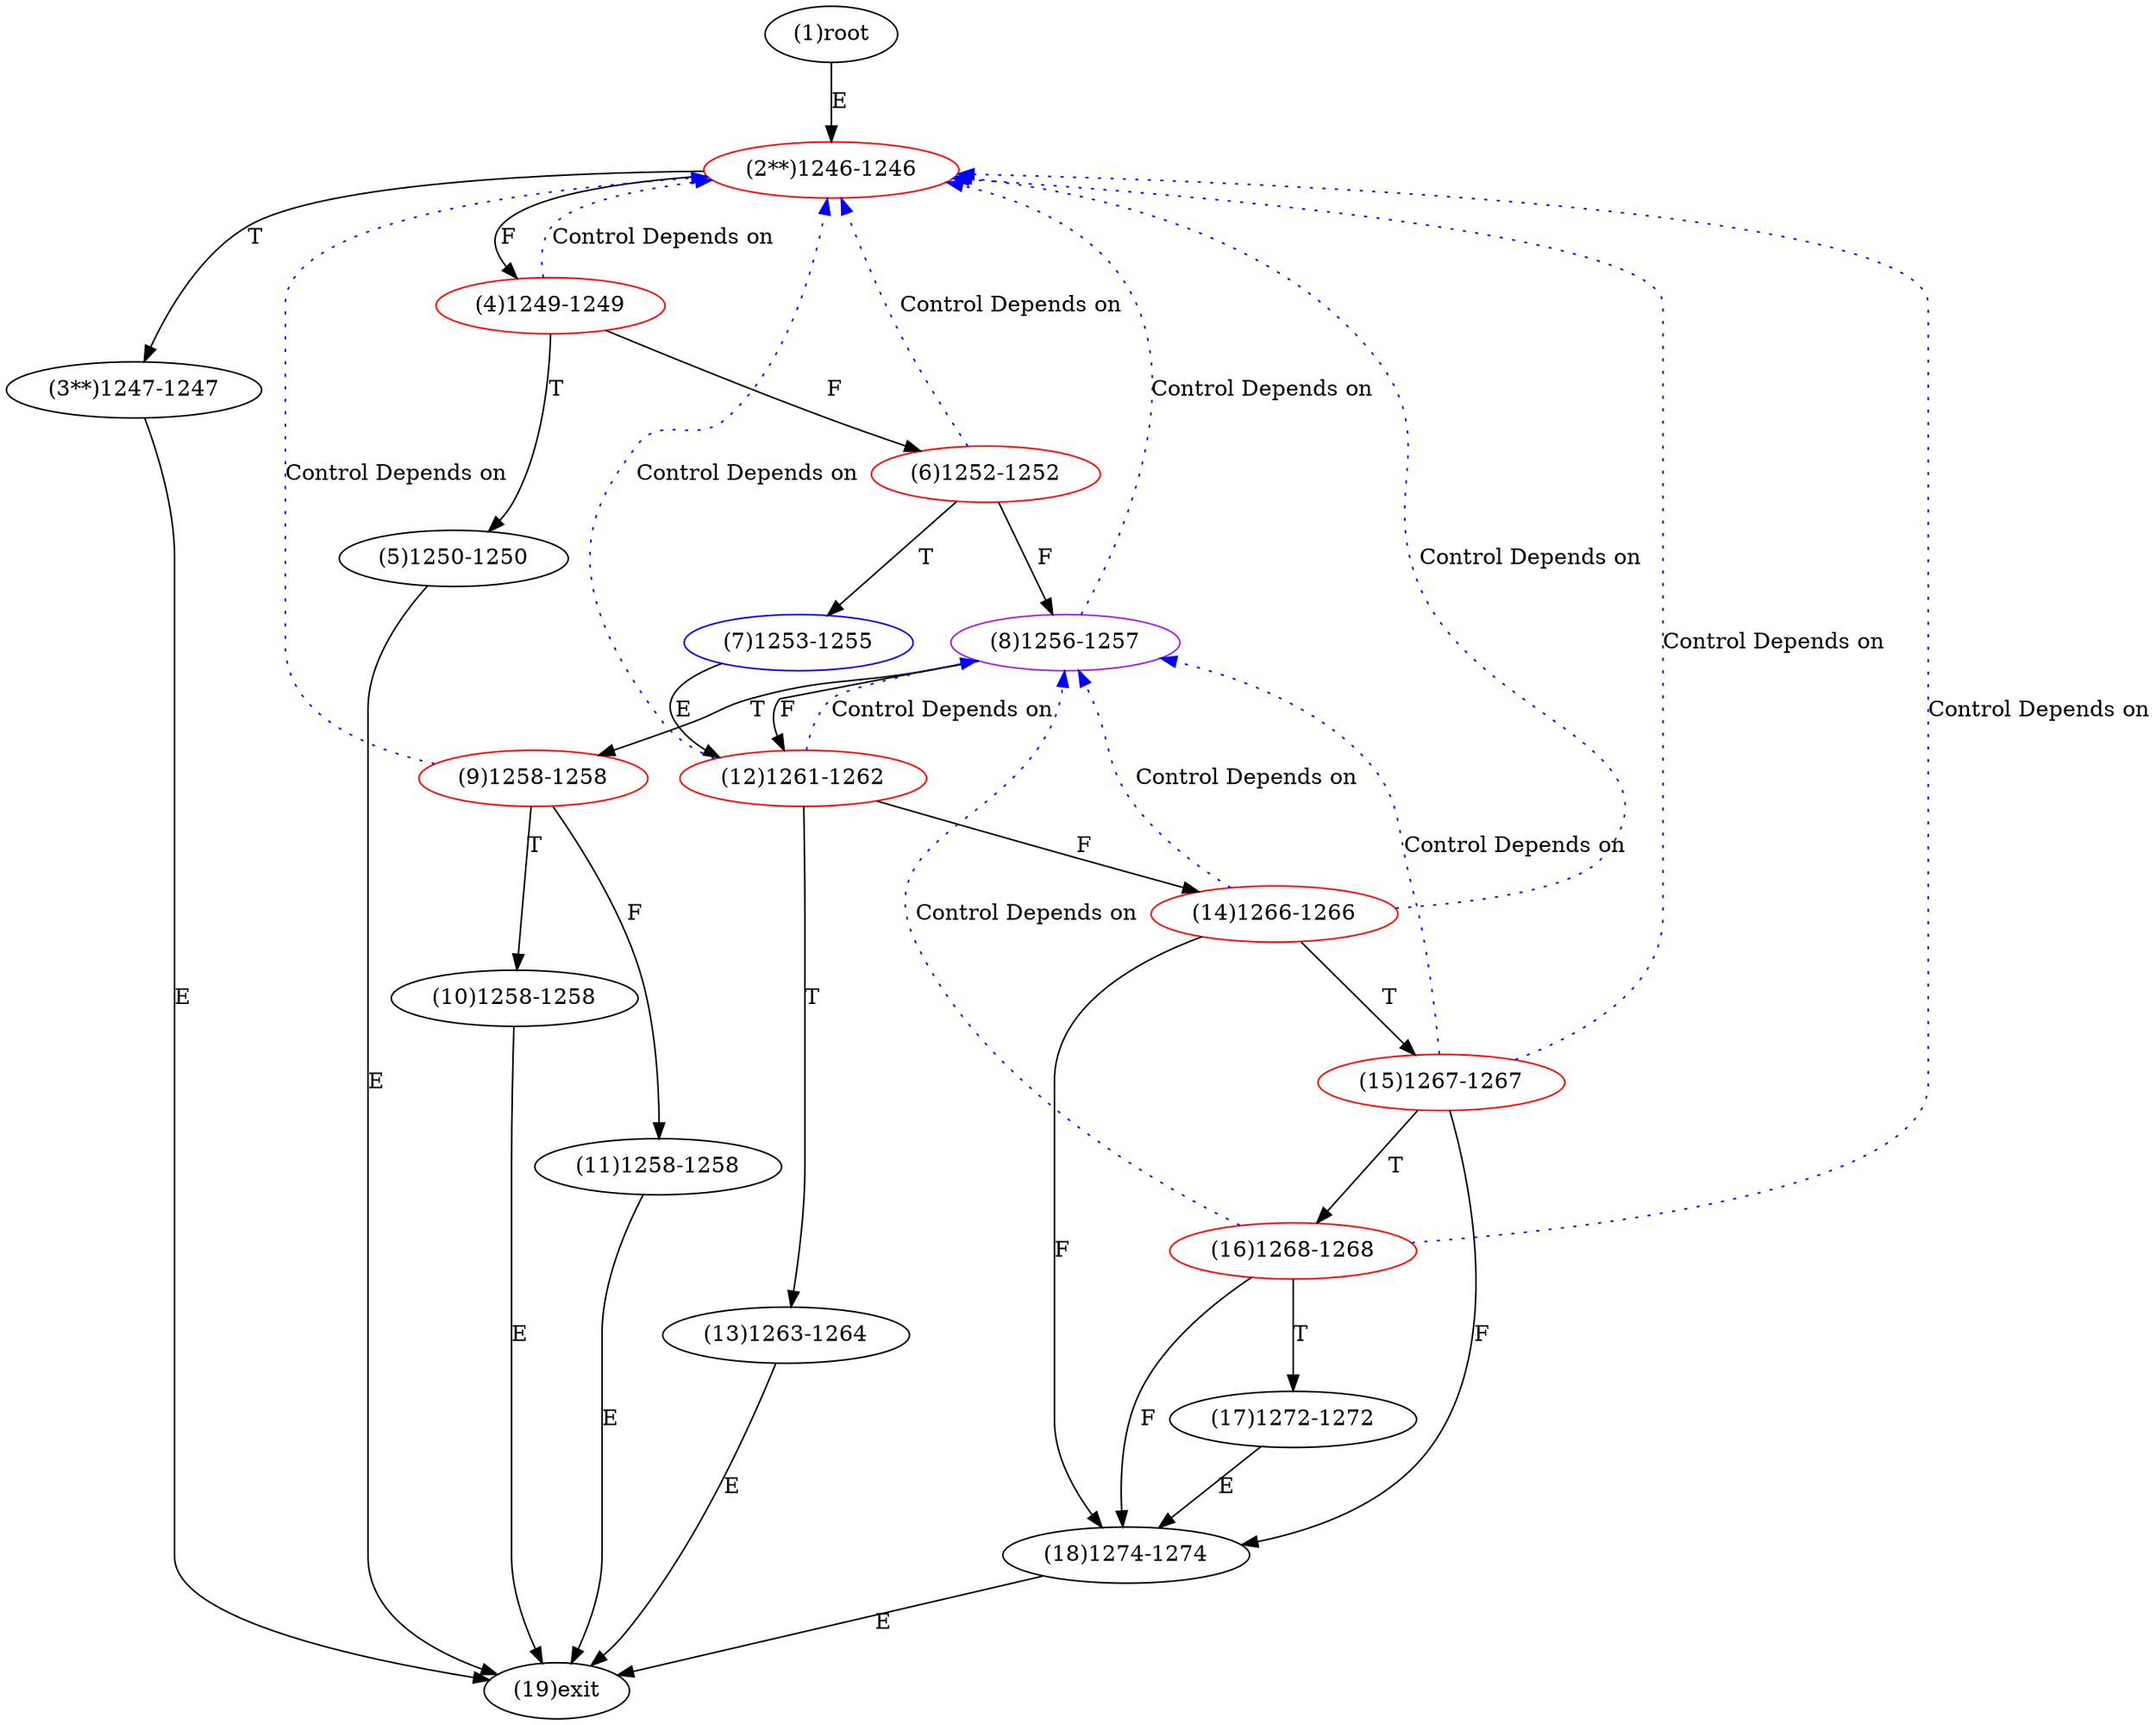 digraph "" { 
1[ label="(1)root"];
2[ label="(2**)1246-1246",color=red];
3[ label="(3**)1247-1247"];
4[ label="(4)1249-1249",color=red];
5[ label="(5)1250-1250"];
6[ label="(6)1252-1252",color=red];
7[ label="(7)1253-1255",color=blue];
8[ label="(8)1256-1257",color=purple];
9[ label="(9)1258-1258",color=red];
10[ label="(10)1258-1258"];
11[ label="(11)1258-1258"];
12[ label="(12)1261-1262",color=red];
13[ label="(13)1263-1264"];
14[ label="(14)1266-1266",color=red];
15[ label="(15)1267-1267",color=red];
17[ label="(17)1272-1272"];
16[ label="(16)1268-1268",color=red];
19[ label="(19)exit"];
18[ label="(18)1274-1274"];
1->2[ label="E"];
2->4[ label="F"];
2->3[ label="T"];
3->19[ label="E"];
4->6[ label="F"];
4->5[ label="T"];
5->19[ label="E"];
6->8[ label="F"];
6->7[ label="T"];
7->12[ label="E"];
8->12[ label="F"];
8->9[ label="T"];
9->11[ label="F"];
9->10[ label="T"];
10->19[ label="E"];
11->19[ label="E"];
12->14[ label="F"];
12->13[ label="T"];
13->19[ label="E"];
14->18[ label="F"];
14->15[ label="T"];
15->18[ label="F"];
15->16[ label="T"];
16->18[ label="F"];
16->17[ label="T"];
17->18[ label="E"];
18->19[ label="E"];
4->2[ color="blue" label="Control Depends on" style = dotted ];
6->2[ color="blue" label="Control Depends on" style = dotted ];
8->2[ color="blue" label="Control Depends on" style = dotted ];
9->2[ color="blue" label="Control Depends on" style = dotted ];
12->8[ color="blue" label="Control Depends on" style = dotted ];
12->2[ color="blue" label="Control Depends on" style = dotted ];
14->8[ color="blue" label="Control Depends on" style = dotted ];
14->2[ color="blue" label="Control Depends on" style = dotted ];
15->8[ color="blue" label="Control Depends on" style = dotted ];
15->2[ color="blue" label="Control Depends on" style = dotted ];
16->2[ color="blue" label="Control Depends on" style = dotted ];
16->8[ color="blue" label="Control Depends on" style = dotted ];
}